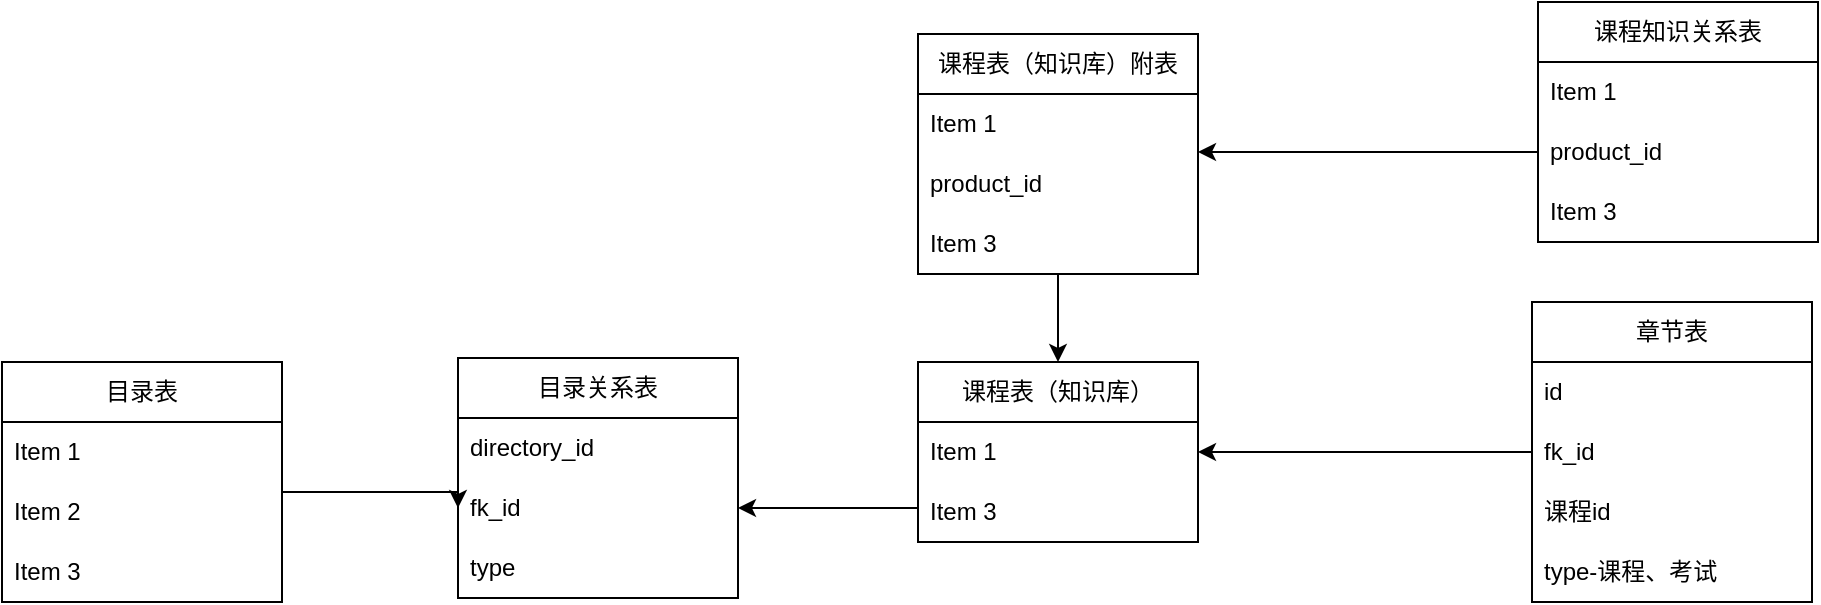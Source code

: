 <mxfile version="21.1.6" type="github">
  <diagram name="第 1 页" id="eOh4oNWU0r7mMRByje_H">
    <mxGraphModel dx="2261" dy="841" grid="0" gridSize="10" guides="1" tooltips="1" connect="1" arrows="1" fold="1" page="1" pageScale="1" pageWidth="827" pageHeight="1169" math="0" shadow="0">
      <root>
        <mxCell id="0" />
        <mxCell id="1" parent="0" />
        <mxCell id="KgOEEdcSn_n5WbXa5CvZ-5" style="edgeStyle=orthogonalEdgeStyle;rounded=0;orthogonalLoop=1;jettySize=auto;html=1;" parent="1" source="Ftb8nda0iB5zREk7BjG6-8" target="KgOEEdcSn_n5WbXa5CvZ-3" edge="1">
          <mxGeometry relative="1" as="geometry">
            <Array as="points">
              <mxPoint x="239" y="434" />
              <mxPoint x="239" y="434" />
            </Array>
          </mxGeometry>
        </mxCell>
        <mxCell id="Ftb8nda0iB5zREk7BjG6-8" value="课程表（知识库）" style="swimlane;fontStyle=0;childLayout=stackLayout;horizontal=1;startSize=30;horizontalStack=0;resizeParent=1;resizeParentMax=0;resizeLast=0;collapsible=1;marginBottom=0;whiteSpace=wrap;html=1;" parent="1" vertex="1">
          <mxGeometry x="249" y="361" width="140" height="90" as="geometry" />
        </mxCell>
        <mxCell id="Ftb8nda0iB5zREk7BjG6-9" value="Item 1" style="text;strokeColor=none;fillColor=none;align=left;verticalAlign=middle;spacingLeft=4;spacingRight=4;overflow=hidden;points=[[0,0.5],[1,0.5]];portConstraint=eastwest;rotatable=0;whiteSpace=wrap;html=1;" parent="Ftb8nda0iB5zREk7BjG6-8" vertex="1">
          <mxGeometry y="30" width="140" height="30" as="geometry" />
        </mxCell>
        <mxCell id="Ftb8nda0iB5zREk7BjG6-11" value="Item 3" style="text;strokeColor=none;fillColor=none;align=left;verticalAlign=middle;spacingLeft=4;spacingRight=4;overflow=hidden;points=[[0,0.5],[1,0.5]];portConstraint=eastwest;rotatable=0;whiteSpace=wrap;html=1;" parent="Ftb8nda0iB5zREk7BjG6-8" vertex="1">
          <mxGeometry y="60" width="140" height="30" as="geometry" />
        </mxCell>
        <mxCell id="Ftb8nda0iB5zREk7BjG6-39" style="edgeStyle=orthogonalEdgeStyle;rounded=0;orthogonalLoop=1;jettySize=auto;html=1;" parent="1" source="Ftb8nda0iB5zREk7BjG6-35" target="Ftb8nda0iB5zREk7BjG6-9" edge="1">
          <mxGeometry relative="1" as="geometry" />
        </mxCell>
        <mxCell id="Ftb8nda0iB5zREk7BjG6-35" value="章节表" style="swimlane;fontStyle=0;childLayout=stackLayout;horizontal=1;startSize=30;horizontalStack=0;resizeParent=1;resizeParentMax=0;resizeLast=0;collapsible=1;marginBottom=0;whiteSpace=wrap;html=1;" parent="1" vertex="1">
          <mxGeometry x="556" y="331" width="140" height="150" as="geometry" />
        </mxCell>
        <mxCell id="Ftb8nda0iB5zREk7BjG6-36" value="id" style="text;strokeColor=none;fillColor=none;align=left;verticalAlign=middle;spacingLeft=4;spacingRight=4;overflow=hidden;points=[[0,0.5],[1,0.5]];portConstraint=eastwest;rotatable=0;whiteSpace=wrap;html=1;" parent="Ftb8nda0iB5zREk7BjG6-35" vertex="1">
          <mxGeometry y="30" width="140" height="30" as="geometry" />
        </mxCell>
        <mxCell id="Ftb8nda0iB5zREk7BjG6-29" value="fk_id" style="text;strokeColor=none;fillColor=none;align=left;verticalAlign=middle;spacingLeft=4;spacingRight=4;overflow=hidden;points=[[0,0.5],[1,0.5]];portConstraint=eastwest;rotatable=0;whiteSpace=wrap;html=1;" parent="Ftb8nda0iB5zREk7BjG6-35" vertex="1">
          <mxGeometry y="60" width="140" height="30" as="geometry" />
        </mxCell>
        <mxCell id="Ftb8nda0iB5zREk7BjG6-37" value="课程id" style="text;strokeColor=none;fillColor=none;align=left;verticalAlign=middle;spacingLeft=4;spacingRight=4;overflow=hidden;points=[[0,0.5],[1,0.5]];portConstraint=eastwest;rotatable=0;whiteSpace=wrap;html=1;" parent="Ftb8nda0iB5zREk7BjG6-35" vertex="1">
          <mxGeometry y="90" width="140" height="30" as="geometry" />
        </mxCell>
        <mxCell id="Ftb8nda0iB5zREk7BjG6-30" value="type-课程、考试" style="text;strokeColor=none;fillColor=none;align=left;verticalAlign=middle;spacingLeft=4;spacingRight=4;overflow=hidden;points=[[0,0.5],[1,0.5]];portConstraint=eastwest;rotatable=0;whiteSpace=wrap;html=1;" parent="Ftb8nda0iB5zREk7BjG6-35" vertex="1">
          <mxGeometry y="120" width="140" height="30" as="geometry" />
        </mxCell>
        <mxCell id="KgOEEdcSn_n5WbXa5CvZ-1" value="目录关系表" style="swimlane;fontStyle=0;childLayout=stackLayout;horizontal=1;startSize=30;horizontalStack=0;resizeParent=1;resizeParentMax=0;resizeLast=0;collapsible=1;marginBottom=0;whiteSpace=wrap;html=1;" parent="1" vertex="1">
          <mxGeometry x="19" y="359" width="140" height="120" as="geometry" />
        </mxCell>
        <mxCell id="KgOEEdcSn_n5WbXa5CvZ-2" value="directory_id" style="text;strokeColor=none;fillColor=none;align=left;verticalAlign=middle;spacingLeft=4;spacingRight=4;overflow=hidden;points=[[0,0.5],[1,0.5]];portConstraint=eastwest;rotatable=0;whiteSpace=wrap;html=1;" parent="KgOEEdcSn_n5WbXa5CvZ-1" vertex="1">
          <mxGeometry y="30" width="140" height="30" as="geometry" />
        </mxCell>
        <mxCell id="KgOEEdcSn_n5WbXa5CvZ-3" value="fk_id" style="text;strokeColor=none;fillColor=none;align=left;verticalAlign=middle;spacingLeft=4;spacingRight=4;overflow=hidden;points=[[0,0.5],[1,0.5]];portConstraint=eastwest;rotatable=0;whiteSpace=wrap;html=1;" parent="KgOEEdcSn_n5WbXa5CvZ-1" vertex="1">
          <mxGeometry y="60" width="140" height="30" as="geometry" />
        </mxCell>
        <mxCell id="KgOEEdcSn_n5WbXa5CvZ-4" value="type" style="text;strokeColor=none;fillColor=none;align=left;verticalAlign=middle;spacingLeft=4;spacingRight=4;overflow=hidden;points=[[0,0.5],[1,0.5]];portConstraint=eastwest;rotatable=0;whiteSpace=wrap;html=1;" parent="KgOEEdcSn_n5WbXa5CvZ-1" vertex="1">
          <mxGeometry y="90" width="140" height="30" as="geometry" />
        </mxCell>
        <mxCell id="KgOEEdcSn_n5WbXa5CvZ-10" style="edgeStyle=orthogonalEdgeStyle;rounded=0;orthogonalLoop=1;jettySize=auto;html=1;entryX=0.5;entryY=0;entryDx=0;entryDy=0;" parent="1" source="KgOEEdcSn_n5WbXa5CvZ-6" target="Ftb8nda0iB5zREk7BjG6-8" edge="1">
          <mxGeometry relative="1" as="geometry" />
        </mxCell>
        <mxCell id="KgOEEdcSn_n5WbXa5CvZ-6" value="课程表（知识库）附表" style="swimlane;fontStyle=0;childLayout=stackLayout;horizontal=1;startSize=30;horizontalStack=0;resizeParent=1;resizeParentMax=0;resizeLast=0;collapsible=1;marginBottom=0;whiteSpace=wrap;html=1;" parent="1" vertex="1">
          <mxGeometry x="249" y="197" width="140" height="120" as="geometry" />
        </mxCell>
        <mxCell id="KgOEEdcSn_n5WbXa5CvZ-7" value="Item 1" style="text;strokeColor=none;fillColor=none;align=left;verticalAlign=middle;spacingLeft=4;spacingRight=4;overflow=hidden;points=[[0,0.5],[1,0.5]];portConstraint=eastwest;rotatable=0;whiteSpace=wrap;html=1;" parent="KgOEEdcSn_n5WbXa5CvZ-6" vertex="1">
          <mxGeometry y="30" width="140" height="30" as="geometry" />
        </mxCell>
        <mxCell id="KgOEEdcSn_n5WbXa5CvZ-8" value="product_id" style="text;strokeColor=none;fillColor=none;align=left;verticalAlign=middle;spacingLeft=4;spacingRight=4;overflow=hidden;points=[[0,0.5],[1,0.5]];portConstraint=eastwest;rotatable=0;whiteSpace=wrap;html=1;" parent="KgOEEdcSn_n5WbXa5CvZ-6" vertex="1">
          <mxGeometry y="60" width="140" height="30" as="geometry" />
        </mxCell>
        <mxCell id="KgOEEdcSn_n5WbXa5CvZ-9" value="Item 3" style="text;strokeColor=none;fillColor=none;align=left;verticalAlign=middle;spacingLeft=4;spacingRight=4;overflow=hidden;points=[[0,0.5],[1,0.5]];portConstraint=eastwest;rotatable=0;whiteSpace=wrap;html=1;" parent="KgOEEdcSn_n5WbXa5CvZ-6" vertex="1">
          <mxGeometry y="90" width="140" height="30" as="geometry" />
        </mxCell>
        <mxCell id="11XeqKCokLaqu6iGHw5X-5" style="edgeStyle=orthogonalEdgeStyle;rounded=0;orthogonalLoop=1;jettySize=auto;html=1;entryX=0;entryY=0.5;entryDx=0;entryDy=0;" parent="1" source="11XeqKCokLaqu6iGHw5X-1" target="KgOEEdcSn_n5WbXa5CvZ-3" edge="1">
          <mxGeometry relative="1" as="geometry">
            <Array as="points">
              <mxPoint x="19" y="426" />
            </Array>
          </mxGeometry>
        </mxCell>
        <mxCell id="11XeqKCokLaqu6iGHw5X-1" value="目录表" style="swimlane;fontStyle=0;childLayout=stackLayout;horizontal=1;startSize=30;horizontalStack=0;resizeParent=1;resizeParentMax=0;resizeLast=0;collapsible=1;marginBottom=0;whiteSpace=wrap;html=1;" parent="1" vertex="1">
          <mxGeometry x="-209" y="361" width="140" height="120" as="geometry" />
        </mxCell>
        <mxCell id="11XeqKCokLaqu6iGHw5X-2" value="Item 1" style="text;strokeColor=none;fillColor=none;align=left;verticalAlign=middle;spacingLeft=4;spacingRight=4;overflow=hidden;points=[[0,0.5],[1,0.5]];portConstraint=eastwest;rotatable=0;whiteSpace=wrap;html=1;" parent="11XeqKCokLaqu6iGHw5X-1" vertex="1">
          <mxGeometry y="30" width="140" height="30" as="geometry" />
        </mxCell>
        <mxCell id="11XeqKCokLaqu6iGHw5X-3" value="Item 2" style="text;strokeColor=none;fillColor=none;align=left;verticalAlign=middle;spacingLeft=4;spacingRight=4;overflow=hidden;points=[[0,0.5],[1,0.5]];portConstraint=eastwest;rotatable=0;whiteSpace=wrap;html=1;" parent="11XeqKCokLaqu6iGHw5X-1" vertex="1">
          <mxGeometry y="60" width="140" height="30" as="geometry" />
        </mxCell>
        <mxCell id="11XeqKCokLaqu6iGHw5X-4" value="Item 3" style="text;strokeColor=none;fillColor=none;align=left;verticalAlign=middle;spacingLeft=4;spacingRight=4;overflow=hidden;points=[[0,0.5],[1,0.5]];portConstraint=eastwest;rotatable=0;whiteSpace=wrap;html=1;" parent="11XeqKCokLaqu6iGHw5X-1" vertex="1">
          <mxGeometry y="90" width="140" height="30" as="geometry" />
        </mxCell>
        <mxCell id="49R9NAM2-WiCheEvoprK-1" value="课程知识关系表" style="swimlane;fontStyle=0;childLayout=stackLayout;horizontal=1;startSize=30;horizontalStack=0;resizeParent=1;resizeParentMax=0;resizeLast=0;collapsible=1;marginBottom=0;whiteSpace=wrap;html=1;" vertex="1" parent="1">
          <mxGeometry x="559" y="181" width="140" height="120" as="geometry" />
        </mxCell>
        <mxCell id="49R9NAM2-WiCheEvoprK-2" value="Item 1" style="text;strokeColor=none;fillColor=none;align=left;verticalAlign=middle;spacingLeft=4;spacingRight=4;overflow=hidden;points=[[0,0.5],[1,0.5]];portConstraint=eastwest;rotatable=0;whiteSpace=wrap;html=1;" vertex="1" parent="49R9NAM2-WiCheEvoprK-1">
          <mxGeometry y="30" width="140" height="30" as="geometry" />
        </mxCell>
        <mxCell id="49R9NAM2-WiCheEvoprK-3" value="product_id" style="text;strokeColor=none;fillColor=none;align=left;verticalAlign=middle;spacingLeft=4;spacingRight=4;overflow=hidden;points=[[0,0.5],[1,0.5]];portConstraint=eastwest;rotatable=0;whiteSpace=wrap;html=1;" vertex="1" parent="49R9NAM2-WiCheEvoprK-1">
          <mxGeometry y="60" width="140" height="30" as="geometry" />
        </mxCell>
        <mxCell id="49R9NAM2-WiCheEvoprK-4" value="Item 3" style="text;strokeColor=none;fillColor=none;align=left;verticalAlign=middle;spacingLeft=4;spacingRight=4;overflow=hidden;points=[[0,0.5],[1,0.5]];portConstraint=eastwest;rotatable=0;whiteSpace=wrap;html=1;" vertex="1" parent="49R9NAM2-WiCheEvoprK-1">
          <mxGeometry y="90" width="140" height="30" as="geometry" />
        </mxCell>
        <mxCell id="49R9NAM2-WiCheEvoprK-5" style="edgeStyle=orthogonalEdgeStyle;rounded=0;orthogonalLoop=1;jettySize=auto;html=1;" edge="1" parent="1" source="49R9NAM2-WiCheEvoprK-3">
          <mxGeometry relative="1" as="geometry">
            <mxPoint x="389" y="256" as="targetPoint" />
          </mxGeometry>
        </mxCell>
      </root>
    </mxGraphModel>
  </diagram>
</mxfile>
